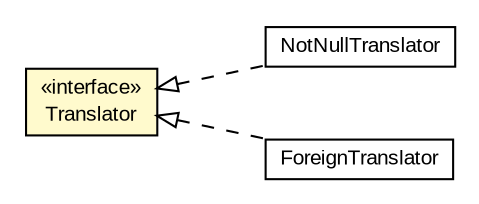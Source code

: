 #!/usr/local/bin/dot
#
# Class diagram 
# Generated by UMLGraph version R5_6-24-gf6e263 (http://www.umlgraph.org/)
#

digraph G {
	edge [fontname="arial",fontsize=10,labelfontname="arial",labelfontsize=10];
	node [fontname="arial",fontsize=10,shape=plaintext];
	nodesep=0.25;
	ranksep=0.5;
	rankdir=LR;
	// com.gwtplatform.carstore.client.util.exceptiontranslators.Translator
	c517025 [label=<<table title="com.gwtplatform.carstore.client.util.exceptiontranslators.Translator" border="0" cellborder="1" cellspacing="0" cellpadding="2" port="p" bgcolor="lemonChiffon" href="./Translator.html">
		<tr><td><table border="0" cellspacing="0" cellpadding="1">
<tr><td align="center" balign="center"> &#171;interface&#187; </td></tr>
<tr><td align="center" balign="center"> Translator </td></tr>
		</table></td></tr>
		</table>>, URL="./Translator.html", fontname="arial", fontcolor="black", fontsize=10.0];
	// com.gwtplatform.carstore.client.util.exceptiontranslators.NotNullTranslator
	c517026 [label=<<table title="com.gwtplatform.carstore.client.util.exceptiontranslators.NotNullTranslator" border="0" cellborder="1" cellspacing="0" cellpadding="2" port="p" href="./NotNullTranslator.html">
		<tr><td><table border="0" cellspacing="0" cellpadding="1">
<tr><td align="center" balign="center"> NotNullTranslator </td></tr>
		</table></td></tr>
		</table>>, URL="./NotNullTranslator.html", fontname="arial", fontcolor="black", fontsize=10.0];
	// com.gwtplatform.carstore.client.util.exceptiontranslators.ForeignTranslator
	c517027 [label=<<table title="com.gwtplatform.carstore.client.util.exceptiontranslators.ForeignTranslator" border="0" cellborder="1" cellspacing="0" cellpadding="2" port="p" href="./ForeignTranslator.html">
		<tr><td><table border="0" cellspacing="0" cellpadding="1">
<tr><td align="center" balign="center"> ForeignTranslator </td></tr>
		</table></td></tr>
		</table>>, URL="./ForeignTranslator.html", fontname="arial", fontcolor="black", fontsize=10.0];
	//com.gwtplatform.carstore.client.util.exceptiontranslators.NotNullTranslator implements com.gwtplatform.carstore.client.util.exceptiontranslators.Translator
	c517025:p -> c517026:p [dir=back,arrowtail=empty,style=dashed];
	//com.gwtplatform.carstore.client.util.exceptiontranslators.ForeignTranslator implements com.gwtplatform.carstore.client.util.exceptiontranslators.Translator
	c517025:p -> c517027:p [dir=back,arrowtail=empty,style=dashed];
}


